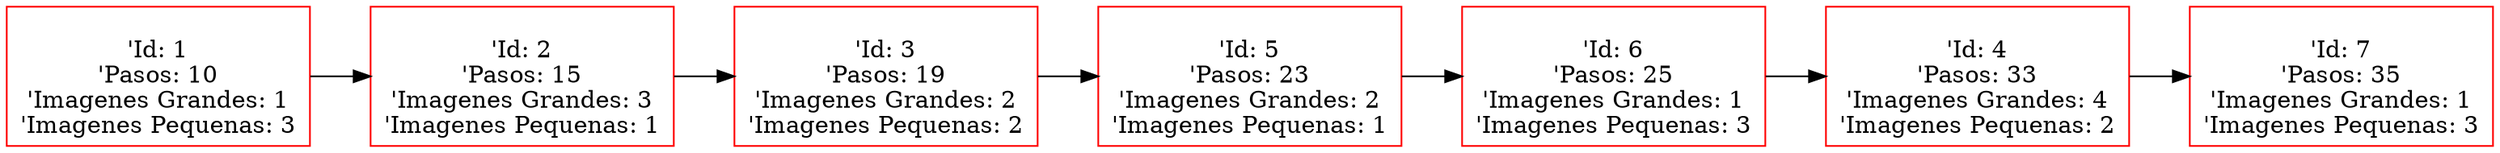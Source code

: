  digraph G {
 rankdir=LR;
 node0 [label=" \n'Id: 1\n'Pasos: 10\n'Imagenes Grandes: 1\n'Imagenes Pequenas: 3", color="red", shape="rectangle"];
 node1 [label=" \n'Id: 2\n'Pasos: 15\n'Imagenes Grandes: 3\n'Imagenes Pequenas: 1", color="red", shape="rectangle"];
 node0 -> node1;
 node2 [label=" \n'Id: 3\n'Pasos: 19\n'Imagenes Grandes: 2\n'Imagenes Pequenas: 2", color="red", shape="rectangle"];
 node1 -> node2;
 node3 [label=" \n'Id: 5\n'Pasos: 23\n'Imagenes Grandes: 2\n'Imagenes Pequenas: 1", color="red", shape="rectangle"];
 node2 -> node3;
 node4 [label=" \n'Id: 6\n'Pasos: 25\n'Imagenes Grandes: 1\n'Imagenes Pequenas: 3", color="red", shape="rectangle"];
 node3 -> node4;
 node5 [label=" \n'Id: 4\n'Pasos: 33\n'Imagenes Grandes: 4\n'Imagenes Pequenas: 2", color="red", shape="rectangle"];
 node4 -> node5;
 node6 [label=" \n'Id: 7\n'Pasos: 35\n'Imagenes Grandes: 1\n'Imagenes Pequenas: 3", color="red", shape="rectangle"];
 node5 -> node6;
 }
